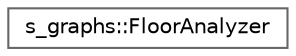 digraph "Graphical Class Hierarchy"
{
 // LATEX_PDF_SIZE
  bgcolor="transparent";
  edge [fontname=Helvetica,fontsize=10,labelfontname=Helvetica,labelfontsize=10];
  node [fontname=Helvetica,fontsize=10,shape=box,height=0.2,width=0.4];
  rankdir="LR";
  Node0 [label="s_graphs::FloorAnalyzer",height=0.2,width=0.4,color="grey40", fillcolor="white", style="filled",URL="$classs__graphs_1_1FloorAnalyzer.html",tooltip="Class that provides tools for different analysis over pointclouds to extract the floor surfaces."];
}
